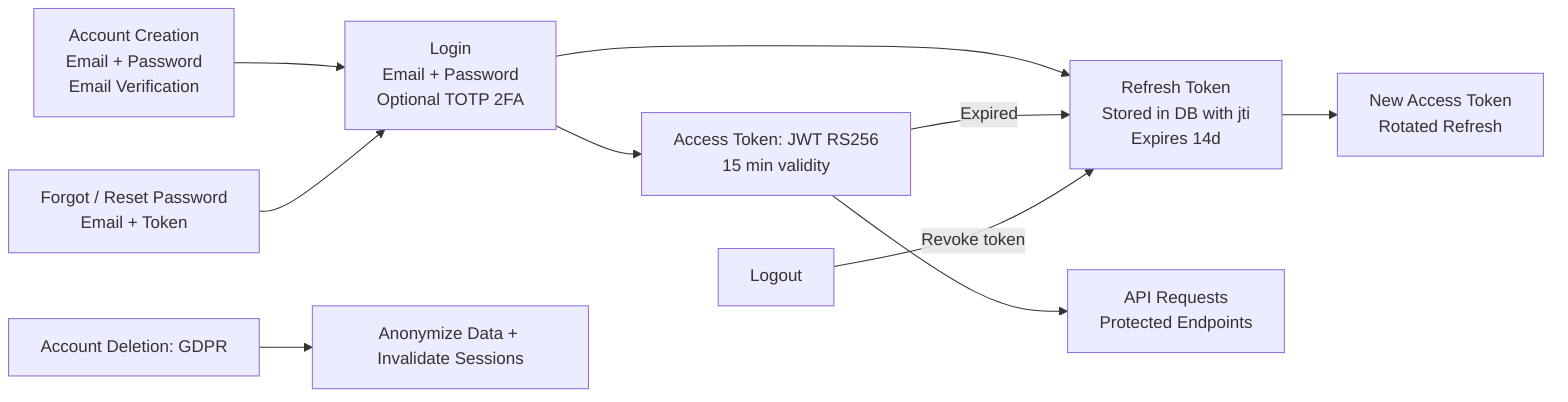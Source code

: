 %% Source: PRD | Section: 9 | Heading: 9. Authentication Lifecycle
flowchart LR
    REGISTER[Account Creation<br/>Email + Password<br/>Email Verification] --> LOGIN[Login<br/>Email + Password<br/>Optional TOTP 2FA]
    LOGIN --> ACCESS[Access Token: JWT RS256<br/>15 min validity]
    LOGIN --> REFRESH[Refresh Token<br/>Stored in DB with jti<br/>Expires 14d]
    ACCESS -->|Expired| REFRESH --> NEWACCESS[New Access Token<br/>Rotated Refresh]
    ACCESS --> API[API Requests<br/>Protected Endpoints]
    LOGOUT[Logout] -->|Revoke token| REFRESH
    RESETPW[Forgot / Reset Password<br/>Email + Token] --> LOGIN
    DELETE[Account Deletion: GDPR] --> TERMINATE[Anonymize Data + Invalidate Sessions]